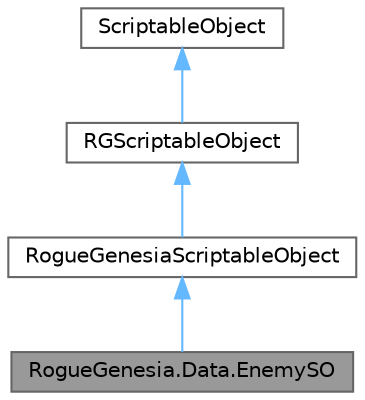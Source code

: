 digraph "RogueGenesia.Data.EnemySO"
{
 // LATEX_PDF_SIZE
  bgcolor="transparent";
  edge [fontname=Helvetica,fontsize=10,labelfontname=Helvetica,labelfontsize=10];
  node [fontname=Helvetica,fontsize=10,shape=box,height=0.2,width=0.4];
  Node1 [label="RogueGenesia.Data.EnemySO",height=0.2,width=0.4,color="gray40", fillcolor="grey60", style="filled", fontcolor="black",tooltip=" "];
  Node2 -> Node1 [dir="back",color="steelblue1",style="solid"];
  Node2 [label="RogueGenesiaScriptableObject",height=0.2,width=0.4,color="gray40", fillcolor="white", style="filled",URL="$class_rogue_genesia_1_1_data_1_1_rogue_genesia_scriptable_object.html",tooltip=" "];
  Node3 -> Node2 [dir="back",color="steelblue1",style="solid"];
  Node3 [label="RGScriptableObject",height=0.2,width=0.4,color="gray40", fillcolor="white", style="filled",URL="$class_rogue_genesia_1_1_data_1_1_r_g_scriptable_object.html",tooltip=" "];
  Node4 -> Node3 [dir="back",color="steelblue1",style="solid"];
  Node4 [label="ScriptableObject",height=0.2,width=0.4,color="gray40", fillcolor="white", style="filled",tooltip=" "];
}
